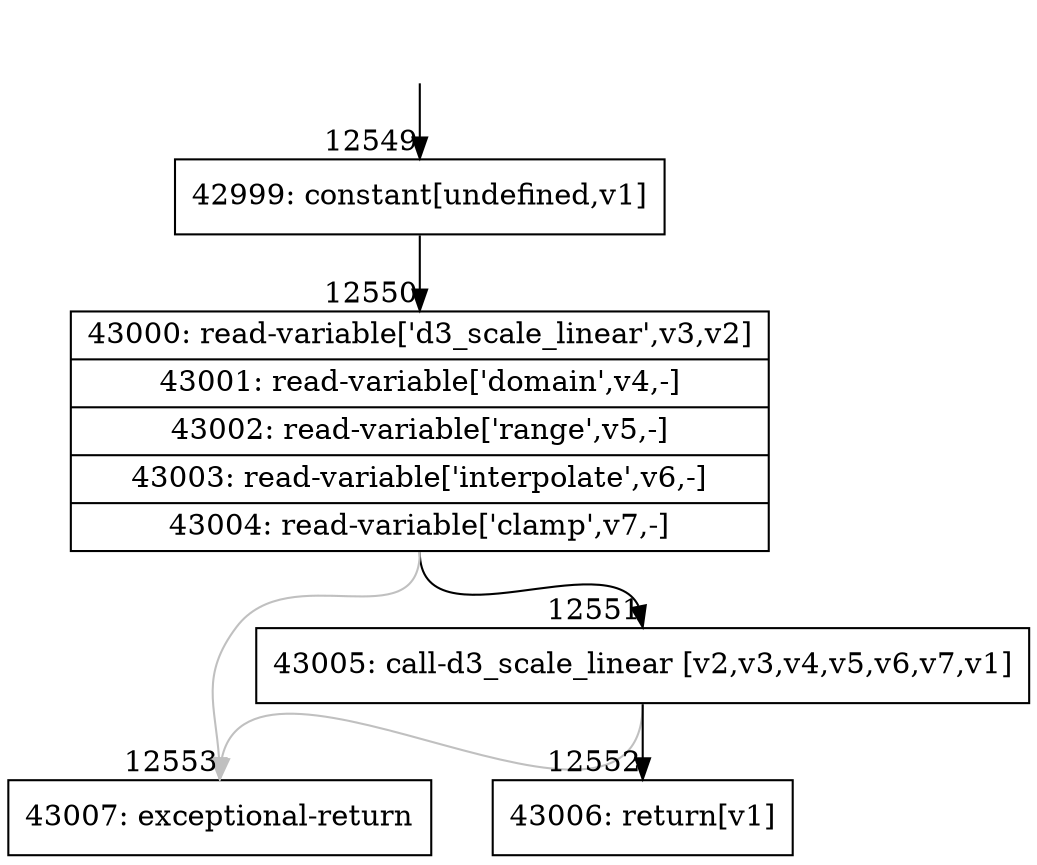digraph {
rankdir="TD"
BB_entry1163[shape=none,label=""];
BB_entry1163 -> BB12549 [tailport=s, headport=n, headlabel="    12549"]
BB12549 [shape=record label="{42999: constant[undefined,v1]}" ] 
BB12549 -> BB12550 [tailport=s, headport=n, headlabel="      12550"]
BB12550 [shape=record label="{43000: read-variable['d3_scale_linear',v3,v2]|43001: read-variable['domain',v4,-]|43002: read-variable['range',v5,-]|43003: read-variable['interpolate',v6,-]|43004: read-variable['clamp',v7,-]}" ] 
BB12550 -> BB12551 [tailport=s, headport=n, headlabel="      12551"]
BB12550 -> BB12553 [tailport=s, headport=n, color=gray, headlabel="      12553"]
BB12551 [shape=record label="{43005: call-d3_scale_linear [v2,v3,v4,v5,v6,v7,v1]}" ] 
BB12551 -> BB12552 [tailport=s, headport=n, headlabel="      12552"]
BB12551 -> BB12553 [tailport=s, headport=n, color=gray]
BB12552 [shape=record label="{43006: return[v1]}" ] 
BB12553 [shape=record label="{43007: exceptional-return}" ] 
//#$~ 7533
}
